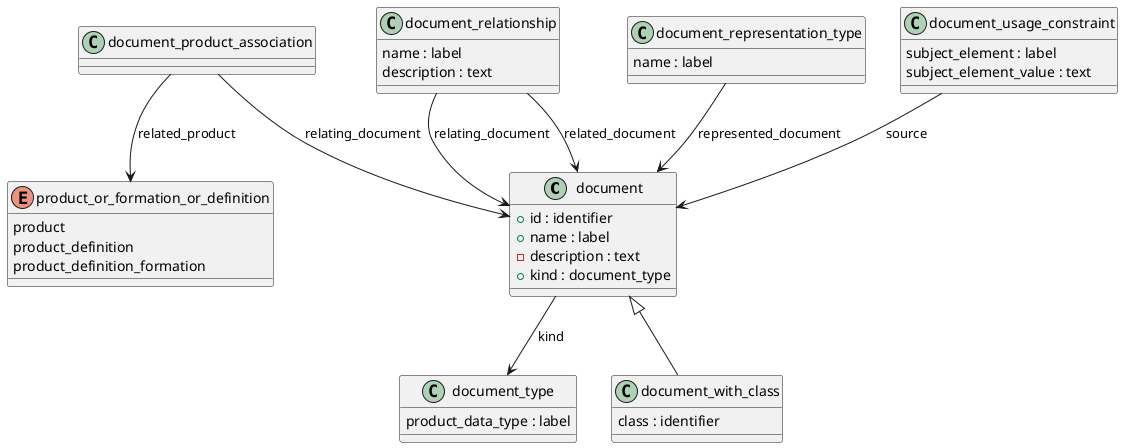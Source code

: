 @startuml

class document {
  +id : identifier
  +name : label
  -description : text
  +kind : document_type
}

class document_product_association {
}

class document_relationship {
name : label
description : text
}

class document_representation_type {
    name : label
}

class document_type {
  product_data_type : label
}

class document_usage_constraint {
    subject_element : label
    subject_element_value : text
}

class document_with_class {
  class : identifier
}

enum product_or_formation_or_definition {
    product
    product_definition
    product_definition_formation
}

document <|-- document_with_class

document --> document_type : kind

document_product_association --> document : relating_document
document_product_association --> product_or_formation_or_definition : related_product

document_relationship --> document : relating_document
document_relationship --> document : related_document

document_representation_type --> document : represented_document

document_usage_constraint --> document : source

@enduml